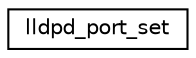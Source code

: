 digraph G
{
  edge [fontname="Helvetica",fontsize="10",labelfontname="Helvetica",labelfontsize="10"];
  node [fontname="Helvetica",fontsize="10",shape=record];
  rankdir="LR";
  Node1 [label="lldpd_port_set",height=0.2,width=0.4,color="black", fillcolor="white", style="filled",URL="$structlldpd__port__set.html"];
}

